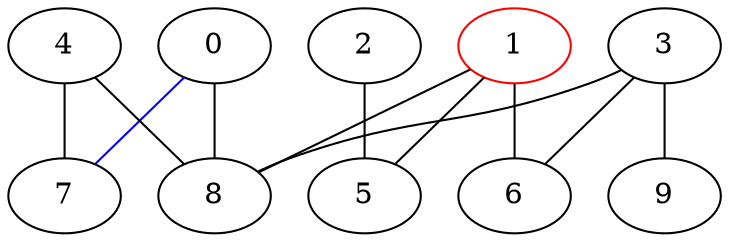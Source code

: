 graph {
    { rank=same; 0; 1 [color = red]; 2; 3; 4}
    { rank=same; 5; 6; 7; 8; 9}


    0 -- 7 [color = blue]
    0 -- 8
    1 -- 5
    1 -- 6
    1 -- 8
    2 -- 5

    3 -- 6
    3 -- 8
    3 -- 9
    4 -- 7
    4 -- 8
}
